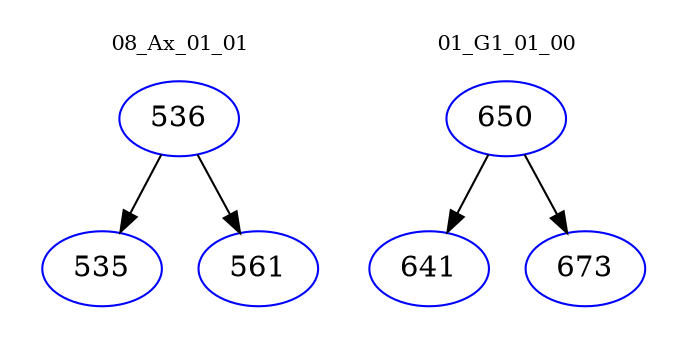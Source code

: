 digraph{
subgraph cluster_0 {
color = white
label = "08_Ax_01_01";
fontsize=10;
T0_536 [label="536", color="blue"]
T0_536 -> T0_535 [color="black"]
T0_535 [label="535", color="blue"]
T0_536 -> T0_561 [color="black"]
T0_561 [label="561", color="blue"]
}
subgraph cluster_1 {
color = white
label = "01_G1_01_00";
fontsize=10;
T1_650 [label="650", color="blue"]
T1_650 -> T1_641 [color="black"]
T1_641 [label="641", color="blue"]
T1_650 -> T1_673 [color="black"]
T1_673 [label="673", color="blue"]
}
}
